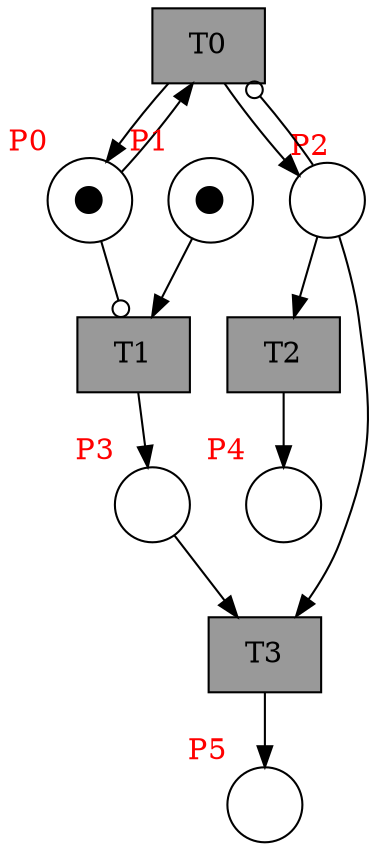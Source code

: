 digraph test {
  t1 -> p1;
  t1 -> p3;
  t2 -> p4;
  t3 -> p5;
  t4 -> p6;
  p1 -> t1;
  p2 -> t2;
  p3 -> t3;
  p3 -> t4;
  p4 -> t4;
  p1 -> t2 [arrowhead=odot];
  p3 -> t1 [arrowhead=odot];
  p1 [label=⬤ xlabel= <<FONT COLOR="red">P0</FONT>> shape=circle ];
  p2 [label=⬤ xlabel= <<FONT COLOR="red">P1</FONT>> shape=circle ];
  p3 [label="" xlabel= <<FONT COLOR="red">P2</FONT>> shape=circle ];
  p4 [label="" xlabel= <<FONT COLOR="red">P3</FONT>> shape=circle ];
  p5 [label="" xlabel= <<FONT COLOR="red">P4</FONT>> shape=circle ];
  p6 [label="" xlabel= <<FONT COLOR="red">P5</FONT>> shape=circle ];
  t1 [fillcolor=gray60 label=T0 shape=box style=filled];
  t2 [fillcolor=gray60 label=T1 shape=box style=filled];
  t3 [fillcolor=gray60 label=T2 shape=box style=filled];
  t4 [fillcolor=gray60 label=T3 shape=box style=filled];
}